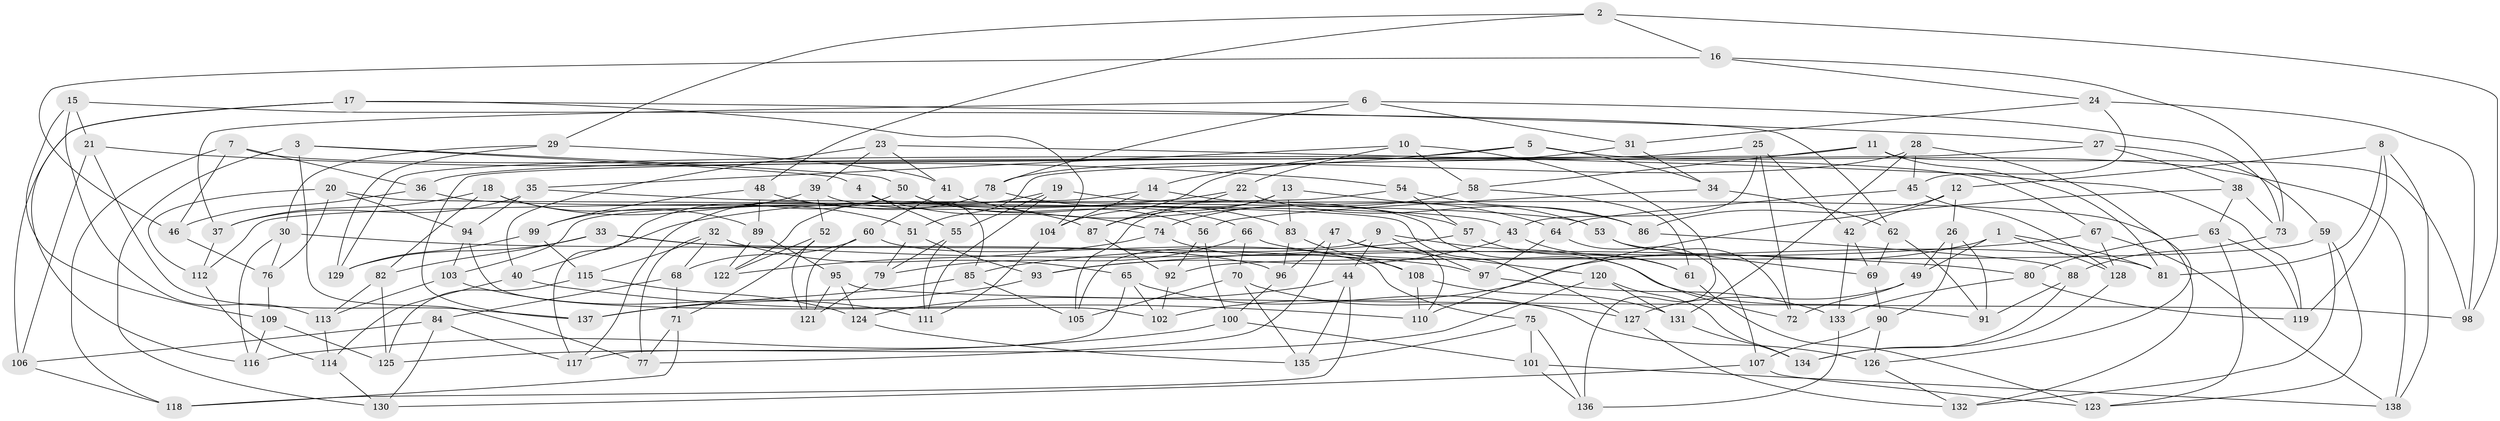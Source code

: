 // Generated by graph-tools (version 1.1) at 2025/11/02/27/25 16:11:43]
// undirected, 138 vertices, 276 edges
graph export_dot {
graph [start="1"]
  node [color=gray90,style=filled];
  1;
  2;
  3;
  4;
  5;
  6;
  7;
  8;
  9;
  10;
  11;
  12;
  13;
  14;
  15;
  16;
  17;
  18;
  19;
  20;
  21;
  22;
  23;
  24;
  25;
  26;
  27;
  28;
  29;
  30;
  31;
  32;
  33;
  34;
  35;
  36;
  37;
  38;
  39;
  40;
  41;
  42;
  43;
  44;
  45;
  46;
  47;
  48;
  49;
  50;
  51;
  52;
  53;
  54;
  55;
  56;
  57;
  58;
  59;
  60;
  61;
  62;
  63;
  64;
  65;
  66;
  67;
  68;
  69;
  70;
  71;
  72;
  73;
  74;
  75;
  76;
  77;
  78;
  79;
  80;
  81;
  82;
  83;
  84;
  85;
  86;
  87;
  88;
  89;
  90;
  91;
  92;
  93;
  94;
  95;
  96;
  97;
  98;
  99;
  100;
  101;
  102;
  103;
  104;
  105;
  106;
  107;
  108;
  109;
  110;
  111;
  112;
  113;
  114;
  115;
  116;
  117;
  118;
  119;
  120;
  121;
  122;
  123;
  124;
  125;
  126;
  127;
  128;
  129;
  130;
  131;
  132;
  133;
  134;
  135;
  136;
  137;
  138;
  1 -- 49;
  1 -- 81;
  1 -- 128;
  1 -- 102;
  2 -- 16;
  2 -- 29;
  2 -- 98;
  2 -- 48;
  3 -- 4;
  3 -- 50;
  3 -- 130;
  3 -- 77;
  4 -- 74;
  4 -- 55;
  4 -- 85;
  5 -- 138;
  5 -- 34;
  5 -- 129;
  5 -- 14;
  6 -- 78;
  6 -- 73;
  6 -- 37;
  6 -- 31;
  7 -- 36;
  7 -- 46;
  7 -- 67;
  7 -- 118;
  8 -- 81;
  8 -- 138;
  8 -- 119;
  8 -- 12;
  9 -- 91;
  9 -- 105;
  9 -- 44;
  9 -- 97;
  10 -- 58;
  10 -- 136;
  10 -- 22;
  10 -- 35;
  11 -- 98;
  11 -- 81;
  11 -- 58;
  11 -- 137;
  12 -- 86;
  12 -- 42;
  12 -- 26;
  13 -- 83;
  13 -- 105;
  13 -- 87;
  13 -- 53;
  14 -- 103;
  14 -- 104;
  14 -- 64;
  15 -- 109;
  15 -- 62;
  15 -- 21;
  15 -- 113;
  16 -- 73;
  16 -- 24;
  16 -- 46;
  17 -- 104;
  17 -- 106;
  17 -- 27;
  17 -- 116;
  18 -- 82;
  18 -- 37;
  18 -- 51;
  18 -- 89;
  19 -- 132;
  19 -- 122;
  19 -- 55;
  19 -- 111;
  20 -- 76;
  20 -- 127;
  20 -- 112;
  20 -- 94;
  21 -- 54;
  21 -- 137;
  21 -- 106;
  22 -- 40;
  22 -- 86;
  22 -- 87;
  23 -- 119;
  23 -- 40;
  23 -- 39;
  23 -- 41;
  24 -- 45;
  24 -- 31;
  24 -- 98;
  25 -- 36;
  25 -- 43;
  25 -- 72;
  25 -- 42;
  26 -- 90;
  26 -- 49;
  26 -- 91;
  27 -- 38;
  27 -- 59;
  27 -- 51;
  28 -- 45;
  28 -- 131;
  28 -- 126;
  28 -- 78;
  29 -- 30;
  29 -- 41;
  29 -- 129;
  30 -- 116;
  30 -- 76;
  30 -- 97;
  31 -- 104;
  31 -- 34;
  32 -- 65;
  32 -- 68;
  32 -- 115;
  32 -- 77;
  33 -- 96;
  33 -- 82;
  33 -- 80;
  33 -- 129;
  34 -- 56;
  34 -- 62;
  35 -- 94;
  35 -- 53;
  35 -- 37;
  36 -- 43;
  36 -- 46;
  37 -- 112;
  38 -- 110;
  38 -- 63;
  38 -- 73;
  39 -- 72;
  39 -- 99;
  39 -- 52;
  40 -- 110;
  40 -- 114;
  41 -- 57;
  41 -- 60;
  42 -- 133;
  42 -- 69;
  43 -- 93;
  43 -- 61;
  44 -- 135;
  44 -- 124;
  44 -- 118;
  45 -- 128;
  45 -- 64;
  46 -- 76;
  47 -- 120;
  47 -- 77;
  47 -- 110;
  47 -- 96;
  48 -- 99;
  48 -- 89;
  48 -- 87;
  49 -- 72;
  49 -- 127;
  50 -- 117;
  50 -- 56;
  50 -- 66;
  51 -- 79;
  51 -- 93;
  52 -- 71;
  52 -- 122;
  52 -- 121;
  53 -- 69;
  53 -- 72;
  54 -- 86;
  54 -- 112;
  54 -- 57;
  55 -- 111;
  55 -- 79;
  56 -- 92;
  56 -- 100;
  57 -- 61;
  57 -- 85;
  58 -- 61;
  58 -- 74;
  59 -- 92;
  59 -- 123;
  59 -- 132;
  60 -- 68;
  60 -- 121;
  60 -- 75;
  61 -- 123;
  62 -- 91;
  62 -- 69;
  63 -- 123;
  63 -- 80;
  63 -- 119;
  64 -- 107;
  64 -- 97;
  65 -- 126;
  65 -- 117;
  65 -- 102;
  66 -- 79;
  66 -- 81;
  66 -- 70;
  67 -- 138;
  67 -- 128;
  67 -- 93;
  68 -- 71;
  68 -- 84;
  69 -- 90;
  70 -- 127;
  70 -- 105;
  70 -- 135;
  71 -- 77;
  71 -- 118;
  73 -- 88;
  74 -- 122;
  74 -- 108;
  75 -- 136;
  75 -- 135;
  75 -- 101;
  76 -- 109;
  78 -- 83;
  78 -- 117;
  79 -- 121;
  80 -- 119;
  80 -- 133;
  82 -- 113;
  82 -- 125;
  83 -- 96;
  83 -- 108;
  84 -- 106;
  84 -- 130;
  84 -- 117;
  85 -- 105;
  85 -- 137;
  86 -- 88;
  87 -- 92;
  88 -- 91;
  88 -- 134;
  89 -- 122;
  89 -- 95;
  90 -- 107;
  90 -- 126;
  92 -- 102;
  93 -- 137;
  94 -- 102;
  94 -- 103;
  95 -- 124;
  95 -- 98;
  95 -- 121;
  96 -- 100;
  97 -- 133;
  99 -- 115;
  99 -- 129;
  100 -- 101;
  100 -- 116;
  101 -- 138;
  101 -- 136;
  103 -- 111;
  103 -- 113;
  104 -- 111;
  106 -- 118;
  107 -- 130;
  107 -- 123;
  108 -- 131;
  108 -- 110;
  109 -- 125;
  109 -- 116;
  112 -- 114;
  113 -- 114;
  114 -- 130;
  115 -- 124;
  115 -- 125;
  120 -- 134;
  120 -- 131;
  120 -- 125;
  124 -- 135;
  126 -- 132;
  127 -- 132;
  128 -- 134;
  131 -- 134;
  133 -- 136;
}
